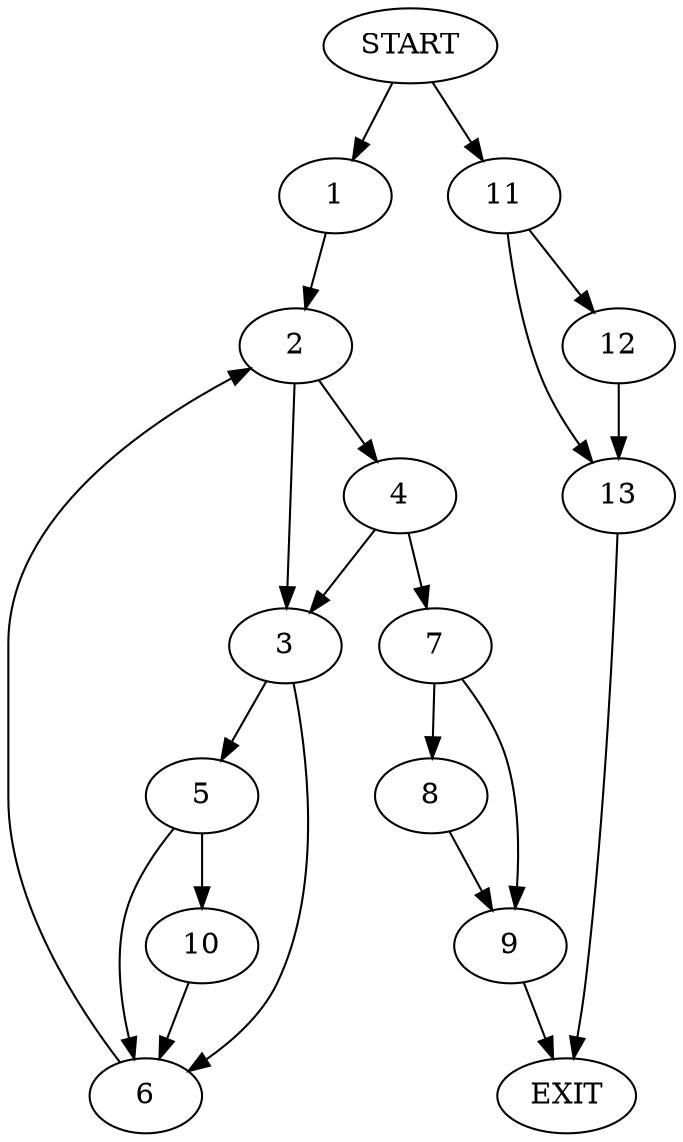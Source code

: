 digraph {
0 [label="START"]
14 [label="EXIT"]
0 -> 1
1 -> 2
2 -> 3
2 -> 4
3 -> 5
3 -> 6
4 -> 7
4 -> 3
7 -> 8
7 -> 9
9 -> 14
8 -> 9
6 -> 2
5 -> 10
5 -> 6
10 -> 6
0 -> 11
11 -> 12
11 -> 13
13 -> 14
12 -> 13
}
